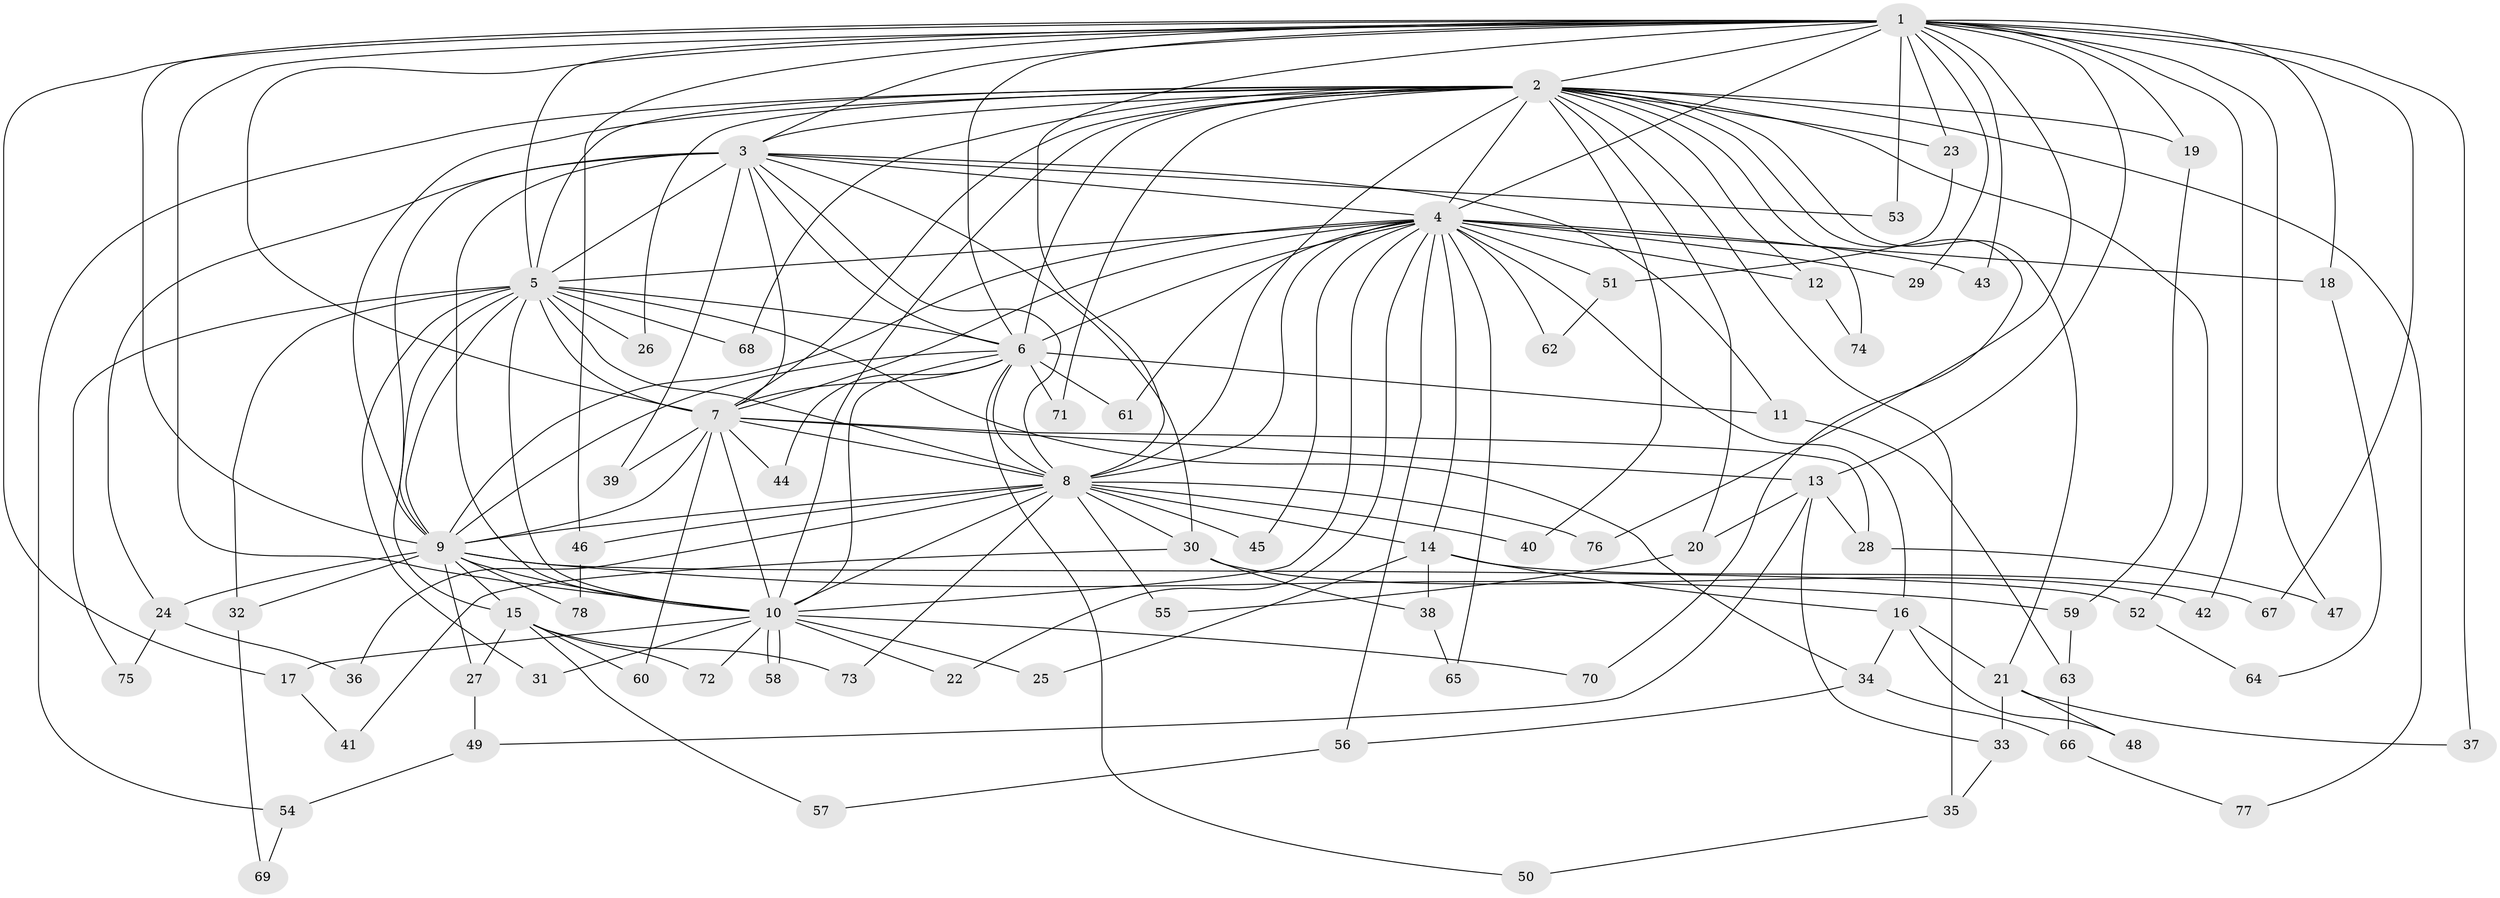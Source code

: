 // Generated by graph-tools (version 1.1) at 2025/01/03/09/25 03:01:28]
// undirected, 78 vertices, 181 edges
graph export_dot {
graph [start="1"]
  node [color=gray90,style=filled];
  1;
  2;
  3;
  4;
  5;
  6;
  7;
  8;
  9;
  10;
  11;
  12;
  13;
  14;
  15;
  16;
  17;
  18;
  19;
  20;
  21;
  22;
  23;
  24;
  25;
  26;
  27;
  28;
  29;
  30;
  31;
  32;
  33;
  34;
  35;
  36;
  37;
  38;
  39;
  40;
  41;
  42;
  43;
  44;
  45;
  46;
  47;
  48;
  49;
  50;
  51;
  52;
  53;
  54;
  55;
  56;
  57;
  58;
  59;
  60;
  61;
  62;
  63;
  64;
  65;
  66;
  67;
  68;
  69;
  70;
  71;
  72;
  73;
  74;
  75;
  76;
  77;
  78;
  1 -- 2;
  1 -- 3;
  1 -- 4;
  1 -- 5;
  1 -- 6;
  1 -- 7;
  1 -- 8;
  1 -- 9;
  1 -- 10;
  1 -- 13;
  1 -- 17;
  1 -- 18;
  1 -- 19;
  1 -- 23;
  1 -- 29;
  1 -- 37;
  1 -- 42;
  1 -- 43;
  1 -- 46;
  1 -- 47;
  1 -- 53;
  1 -- 67;
  1 -- 76;
  2 -- 3;
  2 -- 4;
  2 -- 5;
  2 -- 6;
  2 -- 7;
  2 -- 8;
  2 -- 9;
  2 -- 10;
  2 -- 12;
  2 -- 19;
  2 -- 20;
  2 -- 21;
  2 -- 23;
  2 -- 26;
  2 -- 35;
  2 -- 40;
  2 -- 52;
  2 -- 54;
  2 -- 68;
  2 -- 70;
  2 -- 71;
  2 -- 74;
  2 -- 77;
  3 -- 4;
  3 -- 5;
  3 -- 6;
  3 -- 7;
  3 -- 8;
  3 -- 9;
  3 -- 10;
  3 -- 11;
  3 -- 24;
  3 -- 30;
  3 -- 39;
  3 -- 53;
  4 -- 5;
  4 -- 6;
  4 -- 7;
  4 -- 8;
  4 -- 9;
  4 -- 10;
  4 -- 12;
  4 -- 14;
  4 -- 16;
  4 -- 18;
  4 -- 22;
  4 -- 29;
  4 -- 43;
  4 -- 45;
  4 -- 51;
  4 -- 56;
  4 -- 61;
  4 -- 62;
  4 -- 65;
  5 -- 6;
  5 -- 7;
  5 -- 8;
  5 -- 9;
  5 -- 10;
  5 -- 15;
  5 -- 26;
  5 -- 31;
  5 -- 32;
  5 -- 34;
  5 -- 68;
  5 -- 75;
  6 -- 7;
  6 -- 8;
  6 -- 9;
  6 -- 10;
  6 -- 11;
  6 -- 44;
  6 -- 50;
  6 -- 61;
  6 -- 71;
  7 -- 8;
  7 -- 9;
  7 -- 10;
  7 -- 13;
  7 -- 28;
  7 -- 39;
  7 -- 44;
  7 -- 60;
  8 -- 9;
  8 -- 10;
  8 -- 14;
  8 -- 30;
  8 -- 36;
  8 -- 40;
  8 -- 45;
  8 -- 46;
  8 -- 55;
  8 -- 73;
  8 -- 76;
  9 -- 10;
  9 -- 15;
  9 -- 24;
  9 -- 27;
  9 -- 32;
  9 -- 52;
  9 -- 59;
  9 -- 78;
  10 -- 17;
  10 -- 22;
  10 -- 25;
  10 -- 31;
  10 -- 58;
  10 -- 58;
  10 -- 70;
  10 -- 72;
  11 -- 63;
  12 -- 74;
  13 -- 20;
  13 -- 28;
  13 -- 33;
  13 -- 49;
  14 -- 16;
  14 -- 25;
  14 -- 38;
  14 -- 67;
  15 -- 27;
  15 -- 57;
  15 -- 60;
  15 -- 72;
  15 -- 73;
  16 -- 21;
  16 -- 34;
  16 -- 48;
  17 -- 41;
  18 -- 64;
  19 -- 59;
  20 -- 55;
  21 -- 33;
  21 -- 37;
  21 -- 48;
  23 -- 51;
  24 -- 36;
  24 -- 75;
  27 -- 49;
  28 -- 47;
  30 -- 38;
  30 -- 41;
  30 -- 42;
  32 -- 69;
  33 -- 35;
  34 -- 56;
  34 -- 66;
  35 -- 50;
  38 -- 65;
  46 -- 78;
  49 -- 54;
  51 -- 62;
  52 -- 64;
  54 -- 69;
  56 -- 57;
  59 -- 63;
  63 -- 66;
  66 -- 77;
}
